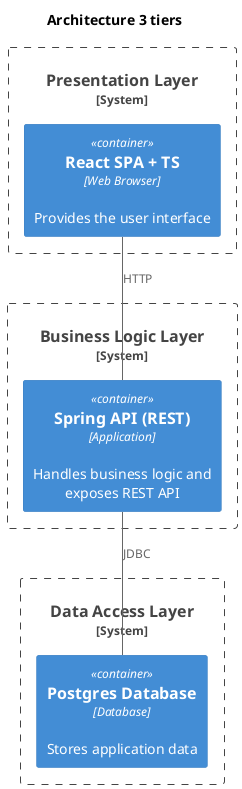 @startuml
!include <C4/C4_Container>

title Architecture 3 tiers

System_Boundary(hmi, "Presentation Layer") {
    Container(spa, "React SPA + TS", "Web Browser", "Provides the user interface")
}

System_Boundary(biz, "Business Logic Layer") {
    Container(api, "Spring API (REST)", "Application", "Handles business logic and exposes REST API")
}

System_Boundary(data, "Data Access Layer") {
    Container(db, "Postgres Database", "Database", "Stores application data")
}


spa -- api : HTTP
api -- db : JDBC

@enduml